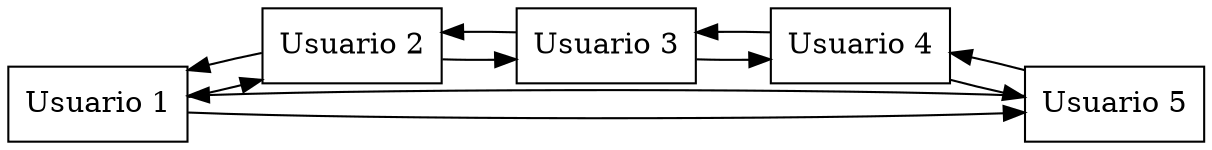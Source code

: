 digraph List { rankdir=LR  "Usuario 1
" [shape=box]  "Usuario 2
" [shape=box]  "Usuario 3
" [shape=box]  "Usuario 4
" [shape=box]  "Usuario 5
" [shape=box]   "Usuario 1
" -> "Usuario 2
"  -> "Usuario 3
"  -> "Usuario 4
"  -> "Usuario 5
"  -> "Usuario 1
" 
 "Usuario 5
" -> "Usuario 4
"  -> "Usuario 3
"  -> "Usuario 2
"  -> "Usuario 1
"  -> "Usuario 5
"  }